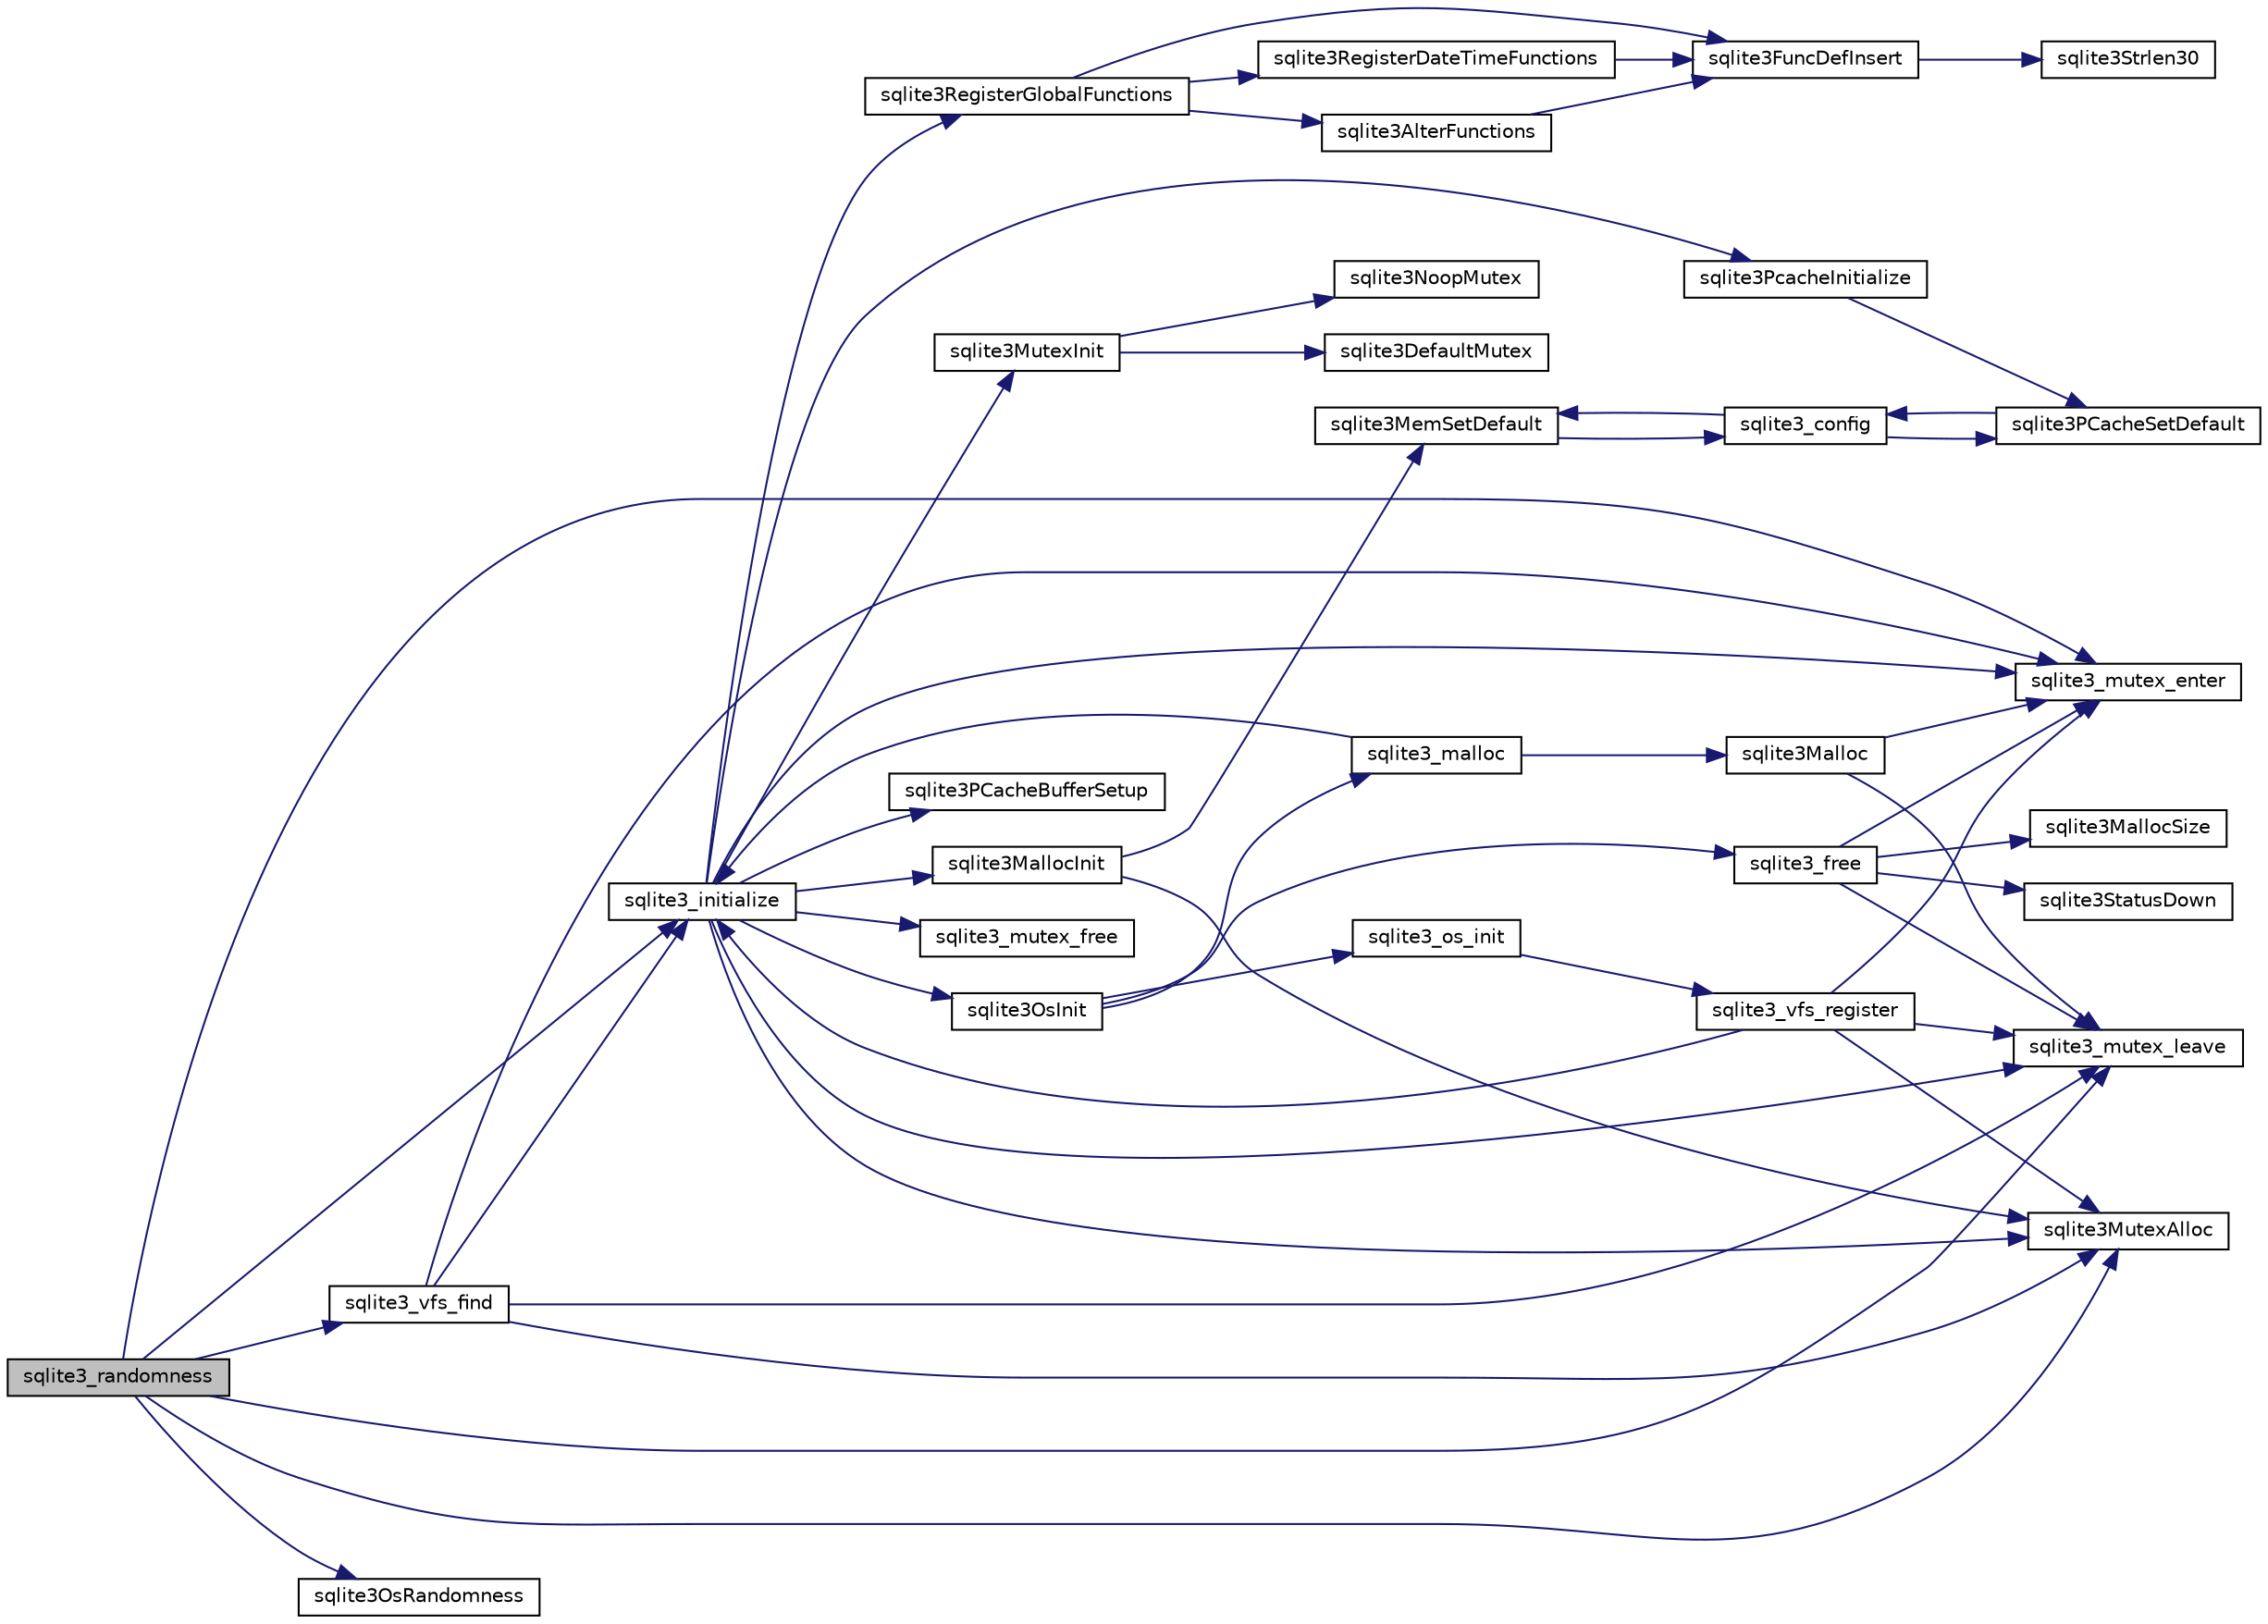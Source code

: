 digraph "sqlite3_randomness"
{
  edge [fontname="Helvetica",fontsize="10",labelfontname="Helvetica",labelfontsize="10"];
  node [fontname="Helvetica",fontsize="10",shape=record];
  rankdir="LR";
  Node1 [label="sqlite3_randomness",height=0.2,width=0.4,color="black", fillcolor="grey75", style="filled", fontcolor="black"];
  Node1 -> Node2 [color="midnightblue",fontsize="10",style="solid"];
  Node2 [label="sqlite3_initialize",height=0.2,width=0.4,color="black", fillcolor="white", style="filled",URL="$sqlite3_8c.html#a5b5895f1e44d953d975a42a18c923b84"];
  Node2 -> Node3 [color="midnightblue",fontsize="10",style="solid"];
  Node3 [label="sqlite3_mutex_enter",height=0.2,width=0.4,color="black", fillcolor="white", style="filled",URL="$sqlite3_8c.html#af5a0a035d6f2e625f7fa5339365e8970"];
  Node2 -> Node4 [color="midnightblue",fontsize="10",style="solid"];
  Node4 [label="sqlite3_mutex_free",height=0.2,width=0.4,color="black", fillcolor="white", style="filled",URL="$sqlite3_8c.html#a20c614aa2534d7b9b93eaaa653d4e49c"];
  Node2 -> Node5 [color="midnightblue",fontsize="10",style="solid"];
  Node5 [label="sqlite3_mutex_leave",height=0.2,width=0.4,color="black", fillcolor="white", style="filled",URL="$sqlite3_8c.html#a7ebfb82d85f10ee7a80ea8d7ff155c65"];
  Node2 -> Node6 [color="midnightblue",fontsize="10",style="solid"];
  Node6 [label="sqlite3MallocInit",height=0.2,width=0.4,color="black", fillcolor="white", style="filled",URL="$sqlite3_8c.html#a9e06f9e7cad0d83ce80ab493c9533552"];
  Node6 -> Node7 [color="midnightblue",fontsize="10",style="solid"];
  Node7 [label="sqlite3MemSetDefault",height=0.2,width=0.4,color="black", fillcolor="white", style="filled",URL="$sqlite3_8c.html#a162fbfd727e92c5f8f72625b5ff62549"];
  Node7 -> Node8 [color="midnightblue",fontsize="10",style="solid"];
  Node8 [label="sqlite3_config",height=0.2,width=0.4,color="black", fillcolor="white", style="filled",URL="$sqlite3_8c.html#a7ad15264ea6b94804d17b793a0a80419"];
  Node8 -> Node7 [color="midnightblue",fontsize="10",style="solid"];
  Node8 -> Node9 [color="midnightblue",fontsize="10",style="solid"];
  Node9 [label="sqlite3PCacheSetDefault",height=0.2,width=0.4,color="black", fillcolor="white", style="filled",URL="$sqlite3_8c.html#a91974afe7709a742451438556ee0c70c"];
  Node9 -> Node8 [color="midnightblue",fontsize="10",style="solid"];
  Node6 -> Node10 [color="midnightblue",fontsize="10",style="solid"];
  Node10 [label="sqlite3MutexAlloc",height=0.2,width=0.4,color="black", fillcolor="white", style="filled",URL="$sqlite3_8c.html#a0e3f432ee581f6876b590e7ad7e84e19"];
  Node2 -> Node10 [color="midnightblue",fontsize="10",style="solid"];
  Node2 -> Node11 [color="midnightblue",fontsize="10",style="solid"];
  Node11 [label="sqlite3MutexInit",height=0.2,width=0.4,color="black", fillcolor="white", style="filled",URL="$sqlite3_8c.html#a7906afcdd1cdb3d0007eb932398a1158"];
  Node11 -> Node12 [color="midnightblue",fontsize="10",style="solid"];
  Node12 [label="sqlite3DefaultMutex",height=0.2,width=0.4,color="black", fillcolor="white", style="filled",URL="$sqlite3_8c.html#a348b83939587368e0b6d833f169154e2"];
  Node11 -> Node13 [color="midnightblue",fontsize="10",style="solid"];
  Node13 [label="sqlite3NoopMutex",height=0.2,width=0.4,color="black", fillcolor="white", style="filled",URL="$sqlite3_8c.html#a4d81b0b1d67b647ae419a82c8df9164f"];
  Node2 -> Node14 [color="midnightblue",fontsize="10",style="solid"];
  Node14 [label="sqlite3OsInit",height=0.2,width=0.4,color="black", fillcolor="white", style="filled",URL="$sqlite3_8c.html#afeaa886fe1ca086a30fd278b1d069762"];
  Node14 -> Node15 [color="midnightblue",fontsize="10",style="solid"];
  Node15 [label="sqlite3_malloc",height=0.2,width=0.4,color="black", fillcolor="white", style="filled",URL="$sqlite3_8c.html#a15c317e373e3fecf734bb8c14960928b"];
  Node15 -> Node2 [color="midnightblue",fontsize="10",style="solid"];
  Node15 -> Node16 [color="midnightblue",fontsize="10",style="solid"];
  Node16 [label="sqlite3Malloc",height=0.2,width=0.4,color="black", fillcolor="white", style="filled",URL="$sqlite3_8c.html#a361a2eaa846b1885f123abe46f5d8b2b"];
  Node16 -> Node3 [color="midnightblue",fontsize="10",style="solid"];
  Node16 -> Node5 [color="midnightblue",fontsize="10",style="solid"];
  Node14 -> Node17 [color="midnightblue",fontsize="10",style="solid"];
  Node17 [label="sqlite3_free",height=0.2,width=0.4,color="black", fillcolor="white", style="filled",URL="$sqlite3_8c.html#aced35e2ed62edd9c721ade882d508123"];
  Node17 -> Node3 [color="midnightblue",fontsize="10",style="solid"];
  Node17 -> Node5 [color="midnightblue",fontsize="10",style="solid"];
  Node17 -> Node18 [color="midnightblue",fontsize="10",style="solid"];
  Node18 [label="sqlite3MallocSize",height=0.2,width=0.4,color="black", fillcolor="white", style="filled",URL="$sqlite3_8c.html#acf5d2a5f35270bafb050bd2def576955"];
  Node17 -> Node19 [color="midnightblue",fontsize="10",style="solid"];
  Node19 [label="sqlite3StatusDown",height=0.2,width=0.4,color="black", fillcolor="white", style="filled",URL="$sqlite3_8c.html#a3388b10ce0b0a4fc95dfb85ccdb904c1"];
  Node14 -> Node20 [color="midnightblue",fontsize="10",style="solid"];
  Node20 [label="sqlite3_os_init",height=0.2,width=0.4,color="black", fillcolor="white", style="filled",URL="$sqlite3_8c.html#ab329a2edbeb004826d5c239ccddc6190"];
  Node20 -> Node21 [color="midnightblue",fontsize="10",style="solid"];
  Node21 [label="sqlite3_vfs_register",height=0.2,width=0.4,color="black", fillcolor="white", style="filled",URL="$sqlite3_8c.html#a1831cbc138c15f6d6831b57afdc19a62"];
  Node21 -> Node2 [color="midnightblue",fontsize="10",style="solid"];
  Node21 -> Node10 [color="midnightblue",fontsize="10",style="solid"];
  Node21 -> Node3 [color="midnightblue",fontsize="10",style="solid"];
  Node21 -> Node5 [color="midnightblue",fontsize="10",style="solid"];
  Node2 -> Node22 [color="midnightblue",fontsize="10",style="solid"];
  Node22 [label="sqlite3PCacheBufferSetup",height=0.2,width=0.4,color="black", fillcolor="white", style="filled",URL="$sqlite3_8c.html#ad18a1eebefdfbc4254f473f7b0101937"];
  Node2 -> Node23 [color="midnightblue",fontsize="10",style="solid"];
  Node23 [label="sqlite3PcacheInitialize",height=0.2,width=0.4,color="black", fillcolor="white", style="filled",URL="$sqlite3_8c.html#a2902c61ddc88bea002c4d69fe4052b1f"];
  Node23 -> Node9 [color="midnightblue",fontsize="10",style="solid"];
  Node2 -> Node24 [color="midnightblue",fontsize="10",style="solid"];
  Node24 [label="sqlite3RegisterGlobalFunctions",height=0.2,width=0.4,color="black", fillcolor="white", style="filled",URL="$sqlite3_8c.html#a9f75bd111010f29e1b8d74344473c4ec"];
  Node24 -> Node25 [color="midnightblue",fontsize="10",style="solid"];
  Node25 [label="sqlite3FuncDefInsert",height=0.2,width=0.4,color="black", fillcolor="white", style="filled",URL="$sqlite3_8c.html#a4792ef11f826665b64987bd051fa5a20"];
  Node25 -> Node26 [color="midnightblue",fontsize="10",style="solid"];
  Node26 [label="sqlite3Strlen30",height=0.2,width=0.4,color="black", fillcolor="white", style="filled",URL="$sqlite3_8c.html#a3dcd80ba41f1a308193dee74857b62a7"];
  Node24 -> Node27 [color="midnightblue",fontsize="10",style="solid"];
  Node27 [label="sqlite3RegisterDateTimeFunctions",height=0.2,width=0.4,color="black", fillcolor="white", style="filled",URL="$sqlite3_8c.html#a44405fdf6c4462912007f6602ecc0bb4"];
  Node27 -> Node25 [color="midnightblue",fontsize="10",style="solid"];
  Node24 -> Node28 [color="midnightblue",fontsize="10",style="solid"];
  Node28 [label="sqlite3AlterFunctions",height=0.2,width=0.4,color="black", fillcolor="white", style="filled",URL="$sqlite3_8c.html#a4b5f51ee63825132199e65d41eabafb7"];
  Node28 -> Node25 [color="midnightblue",fontsize="10",style="solid"];
  Node1 -> Node3 [color="midnightblue",fontsize="10",style="solid"];
  Node1 -> Node5 [color="midnightblue",fontsize="10",style="solid"];
  Node1 -> Node29 [color="midnightblue",fontsize="10",style="solid"];
  Node29 [label="sqlite3_vfs_find",height=0.2,width=0.4,color="black", fillcolor="white", style="filled",URL="$sqlite3_8c.html#a95868e86b6893f2064ab7df4878f817f"];
  Node29 -> Node2 [color="midnightblue",fontsize="10",style="solid"];
  Node29 -> Node10 [color="midnightblue",fontsize="10",style="solid"];
  Node29 -> Node3 [color="midnightblue",fontsize="10",style="solid"];
  Node29 -> Node5 [color="midnightblue",fontsize="10",style="solid"];
  Node1 -> Node10 [color="midnightblue",fontsize="10",style="solid"];
  Node1 -> Node30 [color="midnightblue",fontsize="10",style="solid"];
  Node30 [label="sqlite3OsRandomness",height=0.2,width=0.4,color="black", fillcolor="white", style="filled",URL="$sqlite3_8c.html#a52a1d01825b7a8a222227bcd0b68d88d"];
}
